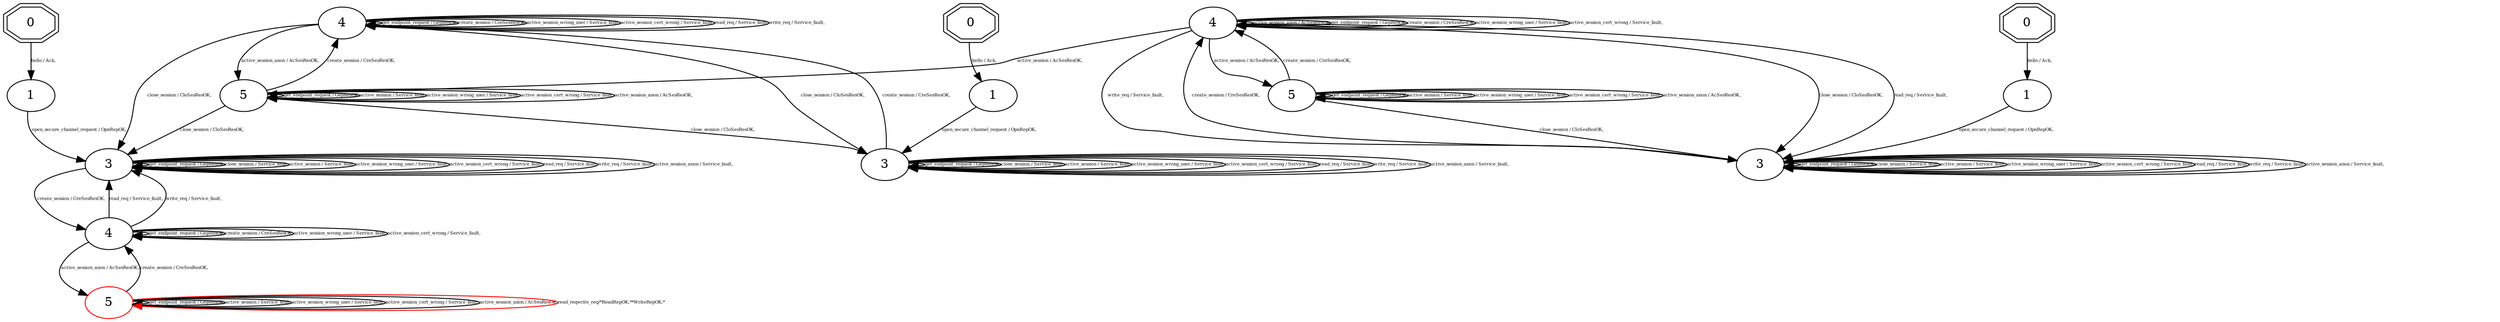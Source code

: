digraph "Automata" { 
	 "1_1_false" [shape=ellipse,style=filled,fillcolor=white,URL="1",label="1"];
	 "1_0_true" [shape=ellipse,style=filled,fillcolor=white,URL="1",label="1"];
	 "1_1_true" [shape=ellipse,style=filled,fillcolor=white,URL="1",label="1"];
	 "4_1_true" [shape=ellipse,style=filled,fillcolor=white,URL="4",label="4"];
	 "5_1_true" [shape=ellipse,style=filled,fillcolor=white,URL="5",label="5"];
	 "4_0_true" [shape=ellipse,style=filled,fillcolor=white,URL="4",label="4"];
	 "3_0_true" [shape=ellipse,style=filled,fillcolor=white,URL="3",label="3"];
	 "0_0_true" [shape=doubleoctagon,style=filled,fillcolor=white,URL="0",label="0"];
	 "3_1_true" [shape=ellipse,style=filled,fillcolor=white,URL="3",label="3"];
	 "3_1_false" [shape=ellipse,style=filled,fillcolor=white,URL="3",label="3"];
	 "0_1_true" [shape=doubleoctagon,style=filled,fillcolor=white,URL="0",label="0"];
	 "5_1_false" [shape=ellipse,style=filled,fillcolor=white,URL="5",label="5",color=red];
	 "5_0_true" [shape=ellipse,style=filled,fillcolor=white,URL="5",label="5"];
	 "4_1_false" [shape=ellipse,style=filled,fillcolor=white,URL="4",label="4"];
	 "0_1_false" [shape=doubleoctagon,style=filled,fillcolor=white,URL="0",label="0"];
	 "4_1_false"->"5_1_false" [fontsize=5,label="active_session_anon / AcSesResOK,"];
	 "4_1_false"->"3_1_false" [fontsize=5,label="read_req / Service_fault,"];
	 "4_1_false"->"3_1_false" [fontsize=5,label="write_req / Service_fault,"];
	 "4_1_false"->"4_1_false" [fontsize=5,label="get_endpoint_request / GepResOK,"];
	 "4_1_false"->"4_1_false" [fontsize=5,label="create_session / CreSesResOK,"];
	 "4_1_false"->"4_1_false" [fontsize=5,label="active_session_wrong_user / Service_fault,"];
	 "4_1_false"->"4_1_false" [fontsize=5,label="active_session_cert_wrong / Service_fault,"];
	 "5_1_false"->"4_1_false" [fontsize=5,label="create_session / CreSesResOK,"];
	 "5_1_false"->"5_1_false" [fontsize=5,label="get_endpoint_request / GepResOK,"];
	 "5_1_false"->"5_1_false" [fontsize=5,label="active_session / Service_fault,"];
	 "5_1_false"->"5_1_false" [fontsize=5,label="active_session_wrong_user / Service_fault,"];
	 "5_1_false"->"5_1_false" [fontsize=5,label="active_session_cert_wrong / Service_fault,"];
	 "5_1_false"->"5_1_false" [fontsize=5,label="active_session_anon / AcSesResOK,"];
	 "3_1_false"->"4_1_false" [fontsize=5,label="create_session / CreSesResOK,"];
	 "3_1_false"->"3_1_false" [fontsize=5,label="get_endpoint_request / GepResOK,"];
	 "3_1_false"->"3_1_false" [fontsize=5,label="close_session / Service_fault,"];
	 "3_1_false"->"3_1_false" [fontsize=5,label="active_session / Service_fault,"];
	 "3_1_false"->"3_1_false" [fontsize=5,label="active_session_wrong_user / Service_fault,"];
	 "3_1_false"->"3_1_false" [fontsize=5,label="active_session_cert_wrong / Service_fault,"];
	 "3_1_false"->"3_1_false" [fontsize=5,label="read_req / Service_fault,"];
	 "3_1_false"->"3_1_false" [fontsize=5,label="write_req / Service_fault,"];
	 "3_1_false"->"3_1_false" [fontsize=5,label="active_session_anon / Service_fault,"];
	 "1_1_false"->"3_1_false" [fontsize=5,label="open_secure_channel_request / OpnRepOK,"];
	 "5_1_true"->"4_1_true" [fontsize=5,label="create_session / CreSesResOK,"];
	 "5_1_true"->"3_1_true" [fontsize=5,label="close_session / CloSesResOK,"];
	 "5_1_true"->"3_1_false" [fontsize=5,label="close_session / CloSesResOK,"];
	 "5_1_true"->"5_1_true" [fontsize=5,label="get_endpoint_request / GepResOK,"];
	 "5_1_true"->"5_1_true" [fontsize=5,label="active_session / Service_fault,"];
	 "5_1_true"->"5_1_true" [fontsize=5,label="active_session_wrong_user / Service_fault,"];
	 "5_1_true"->"5_1_true" [fontsize=5,label="active_session_cert_wrong / Service_fault,"];
	 "5_1_true"->"5_1_true" [fontsize=5,label="active_session_anon / AcSesResOK,"];
	 "4_1_true"->"5_1_true" [fontsize=5,label="active_session_anon / AcSesResOK,"];
	 "4_1_true"->"3_1_true" [fontsize=5,label="close_session / CloSesResOK,"];
	 "4_1_true"->"3_1_false" [fontsize=5,label="close_session / CloSesResOK,"];
	 "4_1_true"->"4_1_true" [fontsize=5,label="get_endpoint_request / GepResOK,"];
	 "4_1_true"->"4_1_true" [fontsize=5,label="create_session / CreSesResOK,"];
	 "4_1_true"->"4_1_true" [fontsize=5,label="active_session_wrong_user / Service_fault,"];
	 "4_1_true"->"4_1_true" [fontsize=5,label="active_session_cert_wrong / Service_fault,"];
	 "4_1_true"->"4_1_true" [fontsize=5,label="read_req / Service_fault,"];
	 "4_1_true"->"4_1_true" [fontsize=5,label="write_req / Service_fault,"];
	 "0_1_false"->"1_1_false" [fontsize=5,label="hello / Ack,"];
	 "3_1_true"->"4_1_true" [fontsize=5,label="create_session / CreSesResOK,"];
	 "3_1_true"->"3_1_true" [fontsize=5,label="get_endpoint_request / GepResOK,"];
	 "3_1_true"->"3_1_true" [fontsize=5,label="close_session / Service_fault,"];
	 "3_1_true"->"3_1_true" [fontsize=5,label="active_session / Service_fault,"];
	 "3_1_true"->"3_1_true" [fontsize=5,label="active_session_wrong_user / Service_fault,"];
	 "3_1_true"->"3_1_true" [fontsize=5,label="active_session_cert_wrong / Service_fault,"];
	 "3_1_true"->"3_1_true" [fontsize=5,label="read_req / Service_fault,"];
	 "3_1_true"->"3_1_true" [fontsize=5,label="write_req / Service_fault,"];
	 "3_1_true"->"3_1_true" [fontsize=5,label="active_session_anon / Service_fault,"];
	 "4_0_true"->"5_1_true" [fontsize=5,label="active_session / AcSesResOK,"];
	 "4_0_true"->"4_0_true" [fontsize=5,label="active_session_anon / AcSesResOK,"];
	 "4_0_true"->"4_0_true" [fontsize=5,label="get_endpoint_request / GepResOK,"];
	 "4_0_true"->"4_0_true" [fontsize=5,label="create_session / CreSesResOK,"];
	 "4_0_true"->"4_0_true" [fontsize=5,label="active_session_wrong_user / Service_fault,"];
	 "4_0_true"->"4_0_true" [fontsize=5,label="active_session_cert_wrong / Service_fault,"];
	 "4_0_true"->"3_0_true" [fontsize=5,label="close_session / CloSesResOK,"];
	 "4_0_true"->"3_0_true" [fontsize=5,label="read_req / Service_fault,"];
	 "4_0_true"->"3_0_true" [fontsize=5,label="write_req / Service_fault,"];
	 "4_0_true"->"5_0_true" [fontsize=5,label="active_session / AcSesResOK,"];
	 "3_0_true"->"4_0_true" [fontsize=5,label="create_session / CreSesResOK,"];
	 "3_0_true"->"3_0_true" [fontsize=5,label="get_endpoint_request / GepResOK,"];
	 "3_0_true"->"3_0_true" [fontsize=5,label="close_session / Service_fault,"];
	 "3_0_true"->"3_0_true" [fontsize=5,label="active_session / Service_fault,"];
	 "3_0_true"->"3_0_true" [fontsize=5,label="active_session_wrong_user / Service_fault,"];
	 "3_0_true"->"3_0_true" [fontsize=5,label="active_session_cert_wrong / Service_fault,"];
	 "3_0_true"->"3_0_true" [fontsize=5,label="read_req / Service_fault,"];
	 "3_0_true"->"3_0_true" [fontsize=5,label="write_req / Service_fault,"];
	 "3_0_true"->"3_0_true" [fontsize=5,label="active_session_anon / Service_fault,"];
	 "5_0_true"->"5_0_true" [fontsize=5,label="get_endpoint_request / GepResOK,"];
	 "5_0_true"->"5_0_true" [fontsize=5,label="active_session / Service_fault,"];
	 "5_0_true"->"5_0_true" [fontsize=5,label="active_session_wrong_user / Service_fault,"];
	 "5_0_true"->"5_0_true" [fontsize=5,label="active_session_cert_wrong / Service_fault,"];
	 "5_0_true"->"5_0_true" [fontsize=5,label="active_session_anon / AcSesResOK,"];
	 "5_0_true"->"4_0_true" [fontsize=5,label="create_session / CreSesResOK,"];
	 "5_0_true"->"3_0_true" [fontsize=5,label="close_session / CloSesResOK,"];
	 "1_0_true"->"3_0_true" [fontsize=5,label="open_secure_channel_request / OpnRepOK,"];
	 "0_0_true"->"1_0_true" [fontsize=5,label="hello / Ack,"];
	 "1_1_true"->"3_1_true" [fontsize=5,label="open_secure_channel_request / OpnRepOK,"];
	 "0_1_true"->"1_1_true" [fontsize=5,label="hello / Ack,"];
	"5_1_false"->"5_1_false"[color=red,label="read_reqwrite_req/*ReadRepOK,**WriteRepOK,*",fontsize=5];}

